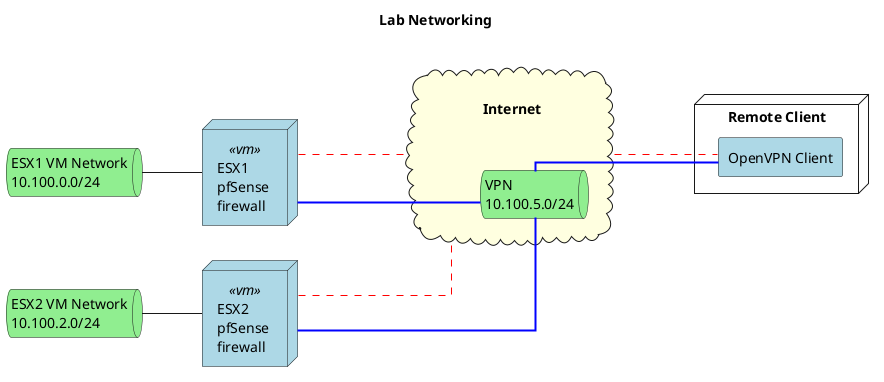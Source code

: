 @startuml
Title Lab Networking\n

left to right direction

skinparam linetype ortho
'skinparam padding 8


cloud "\nInternet\n\n" as internet #lightyellow {
    queue "VPN\n10.100.5.0/24" as vpn_net #lightgreen

}

internet -[hidden]down- vpn_net


node "Remote Client" as client {
    rectangle "OpenVPN Client" as vpn_client #lightblue
}

queue "ESX1 VM Network\n10.100.0.0/24  "  as esx1_net #lightgreen {
}
node "ESX1 \npfSense \nfirewall" as fw_1<<vm>> #lightblue


queue "ESX2 VM Network\n10.100.2.0/24  " as esx2_net #lightgreen {
}
node "ESX2 \npfSense \nfirewall" as fw_2<<vm>> #lightblue

esx1_net -- fw_1
fw_1 -[#blue,bold]- vpn_net
fw_1 --[#red,dashed]- internet

esx2_net -- fw_2
fw_2 -[#blue,bold]- vpn_net
fw_2 --[#red,dashed]- internet

'vpn_net -[#blue,bold] fw_2
'fw_2 - esx2_net
'fw_2 --[#red,dashed] internet

vpn_net -[#blue,bold]-- vpn_client
internet -[#red,dashed]-- vpn_client

'client --- internet
'fw_1 -- internet
'fw_2 -- internet



@enduml
@startuml
listsprite
@enduml
